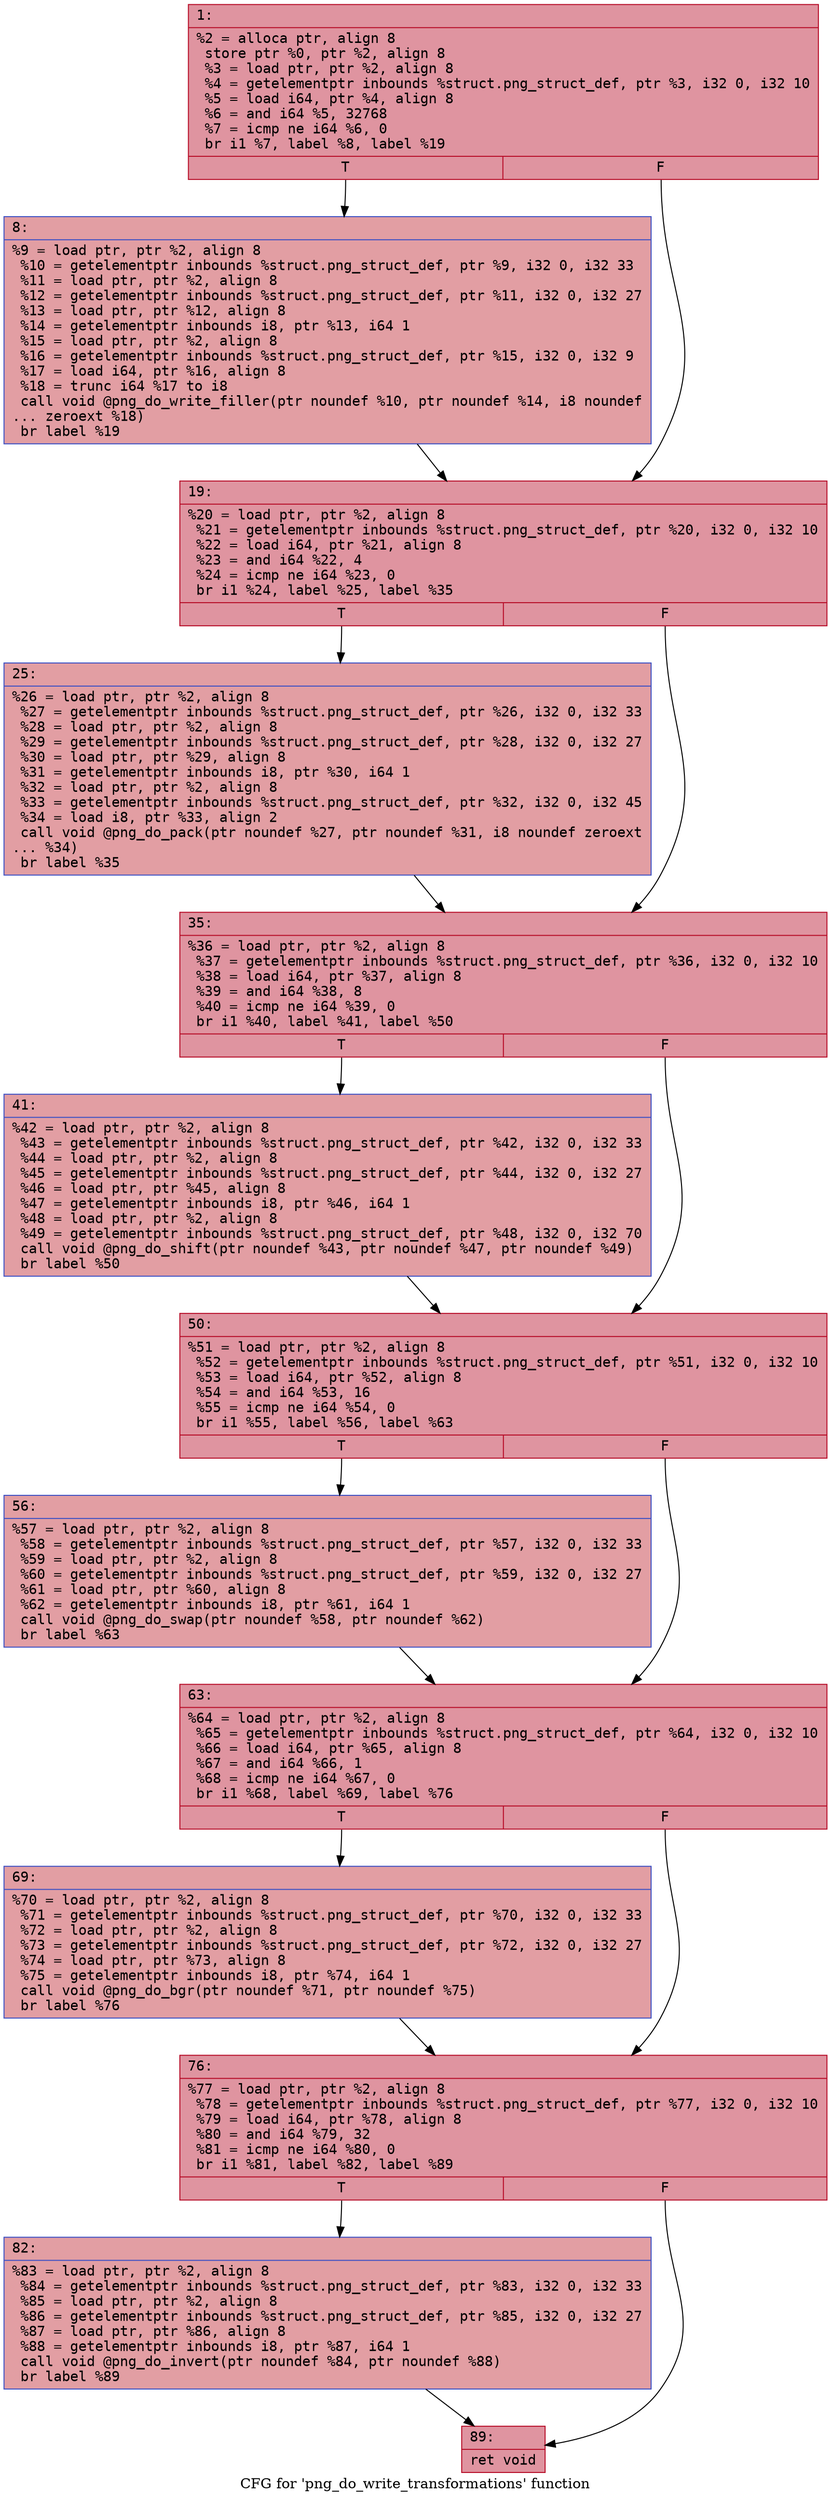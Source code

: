 digraph "CFG for 'png_do_write_transformations' function" {
	label="CFG for 'png_do_write_transformations' function";

	Node0x600003369cc0 [shape=record,color="#b70d28ff", style=filled, fillcolor="#b70d2870" fontname="Courier",label="{1:\l|  %2 = alloca ptr, align 8\l  store ptr %0, ptr %2, align 8\l  %3 = load ptr, ptr %2, align 8\l  %4 = getelementptr inbounds %struct.png_struct_def, ptr %3, i32 0, i32 10\l  %5 = load i64, ptr %4, align 8\l  %6 = and i64 %5, 32768\l  %7 = icmp ne i64 %6, 0\l  br i1 %7, label %8, label %19\l|{<s0>T|<s1>F}}"];
	Node0x600003369cc0:s0 -> Node0x600003369d10[tooltip="1 -> 8\nProbability 50.00%" ];
	Node0x600003369cc0:s1 -> Node0x600003369d60[tooltip="1 -> 19\nProbability 50.00%" ];
	Node0x600003369d10 [shape=record,color="#3d50c3ff", style=filled, fillcolor="#be242e70" fontname="Courier",label="{8:\l|  %9 = load ptr, ptr %2, align 8\l  %10 = getelementptr inbounds %struct.png_struct_def, ptr %9, i32 0, i32 33\l  %11 = load ptr, ptr %2, align 8\l  %12 = getelementptr inbounds %struct.png_struct_def, ptr %11, i32 0, i32 27\l  %13 = load ptr, ptr %12, align 8\l  %14 = getelementptr inbounds i8, ptr %13, i64 1\l  %15 = load ptr, ptr %2, align 8\l  %16 = getelementptr inbounds %struct.png_struct_def, ptr %15, i32 0, i32 9\l  %17 = load i64, ptr %16, align 8\l  %18 = trunc i64 %17 to i8\l  call void @png_do_write_filler(ptr noundef %10, ptr noundef %14, i8 noundef\l... zeroext %18)\l  br label %19\l}"];
	Node0x600003369d10 -> Node0x600003369d60[tooltip="8 -> 19\nProbability 100.00%" ];
	Node0x600003369d60 [shape=record,color="#b70d28ff", style=filled, fillcolor="#b70d2870" fontname="Courier",label="{19:\l|  %20 = load ptr, ptr %2, align 8\l  %21 = getelementptr inbounds %struct.png_struct_def, ptr %20, i32 0, i32 10\l  %22 = load i64, ptr %21, align 8\l  %23 = and i64 %22, 4\l  %24 = icmp ne i64 %23, 0\l  br i1 %24, label %25, label %35\l|{<s0>T|<s1>F}}"];
	Node0x600003369d60:s0 -> Node0x600003369db0[tooltip="19 -> 25\nProbability 50.00%" ];
	Node0x600003369d60:s1 -> Node0x600003369e00[tooltip="19 -> 35\nProbability 50.00%" ];
	Node0x600003369db0 [shape=record,color="#3d50c3ff", style=filled, fillcolor="#be242e70" fontname="Courier",label="{25:\l|  %26 = load ptr, ptr %2, align 8\l  %27 = getelementptr inbounds %struct.png_struct_def, ptr %26, i32 0, i32 33\l  %28 = load ptr, ptr %2, align 8\l  %29 = getelementptr inbounds %struct.png_struct_def, ptr %28, i32 0, i32 27\l  %30 = load ptr, ptr %29, align 8\l  %31 = getelementptr inbounds i8, ptr %30, i64 1\l  %32 = load ptr, ptr %2, align 8\l  %33 = getelementptr inbounds %struct.png_struct_def, ptr %32, i32 0, i32 45\l  %34 = load i8, ptr %33, align 2\l  call void @png_do_pack(ptr noundef %27, ptr noundef %31, i8 noundef zeroext\l... %34)\l  br label %35\l}"];
	Node0x600003369db0 -> Node0x600003369e00[tooltip="25 -> 35\nProbability 100.00%" ];
	Node0x600003369e00 [shape=record,color="#b70d28ff", style=filled, fillcolor="#b70d2870" fontname="Courier",label="{35:\l|  %36 = load ptr, ptr %2, align 8\l  %37 = getelementptr inbounds %struct.png_struct_def, ptr %36, i32 0, i32 10\l  %38 = load i64, ptr %37, align 8\l  %39 = and i64 %38, 8\l  %40 = icmp ne i64 %39, 0\l  br i1 %40, label %41, label %50\l|{<s0>T|<s1>F}}"];
	Node0x600003369e00:s0 -> Node0x600003369e50[tooltip="35 -> 41\nProbability 50.00%" ];
	Node0x600003369e00:s1 -> Node0x600003369ea0[tooltip="35 -> 50\nProbability 50.00%" ];
	Node0x600003369e50 [shape=record,color="#3d50c3ff", style=filled, fillcolor="#be242e70" fontname="Courier",label="{41:\l|  %42 = load ptr, ptr %2, align 8\l  %43 = getelementptr inbounds %struct.png_struct_def, ptr %42, i32 0, i32 33\l  %44 = load ptr, ptr %2, align 8\l  %45 = getelementptr inbounds %struct.png_struct_def, ptr %44, i32 0, i32 27\l  %46 = load ptr, ptr %45, align 8\l  %47 = getelementptr inbounds i8, ptr %46, i64 1\l  %48 = load ptr, ptr %2, align 8\l  %49 = getelementptr inbounds %struct.png_struct_def, ptr %48, i32 0, i32 70\l  call void @png_do_shift(ptr noundef %43, ptr noundef %47, ptr noundef %49)\l  br label %50\l}"];
	Node0x600003369e50 -> Node0x600003369ea0[tooltip="41 -> 50\nProbability 100.00%" ];
	Node0x600003369ea0 [shape=record,color="#b70d28ff", style=filled, fillcolor="#b70d2870" fontname="Courier",label="{50:\l|  %51 = load ptr, ptr %2, align 8\l  %52 = getelementptr inbounds %struct.png_struct_def, ptr %51, i32 0, i32 10\l  %53 = load i64, ptr %52, align 8\l  %54 = and i64 %53, 16\l  %55 = icmp ne i64 %54, 0\l  br i1 %55, label %56, label %63\l|{<s0>T|<s1>F}}"];
	Node0x600003369ea0:s0 -> Node0x600003369ef0[tooltip="50 -> 56\nProbability 50.00%" ];
	Node0x600003369ea0:s1 -> Node0x600003369f40[tooltip="50 -> 63\nProbability 50.00%" ];
	Node0x600003369ef0 [shape=record,color="#3d50c3ff", style=filled, fillcolor="#be242e70" fontname="Courier",label="{56:\l|  %57 = load ptr, ptr %2, align 8\l  %58 = getelementptr inbounds %struct.png_struct_def, ptr %57, i32 0, i32 33\l  %59 = load ptr, ptr %2, align 8\l  %60 = getelementptr inbounds %struct.png_struct_def, ptr %59, i32 0, i32 27\l  %61 = load ptr, ptr %60, align 8\l  %62 = getelementptr inbounds i8, ptr %61, i64 1\l  call void @png_do_swap(ptr noundef %58, ptr noundef %62)\l  br label %63\l}"];
	Node0x600003369ef0 -> Node0x600003369f40[tooltip="56 -> 63\nProbability 100.00%" ];
	Node0x600003369f40 [shape=record,color="#b70d28ff", style=filled, fillcolor="#b70d2870" fontname="Courier",label="{63:\l|  %64 = load ptr, ptr %2, align 8\l  %65 = getelementptr inbounds %struct.png_struct_def, ptr %64, i32 0, i32 10\l  %66 = load i64, ptr %65, align 8\l  %67 = and i64 %66, 1\l  %68 = icmp ne i64 %67, 0\l  br i1 %68, label %69, label %76\l|{<s0>T|<s1>F}}"];
	Node0x600003369f40:s0 -> Node0x600003369f90[tooltip="63 -> 69\nProbability 50.00%" ];
	Node0x600003369f40:s1 -> Node0x600003369fe0[tooltip="63 -> 76\nProbability 50.00%" ];
	Node0x600003369f90 [shape=record,color="#3d50c3ff", style=filled, fillcolor="#be242e70" fontname="Courier",label="{69:\l|  %70 = load ptr, ptr %2, align 8\l  %71 = getelementptr inbounds %struct.png_struct_def, ptr %70, i32 0, i32 33\l  %72 = load ptr, ptr %2, align 8\l  %73 = getelementptr inbounds %struct.png_struct_def, ptr %72, i32 0, i32 27\l  %74 = load ptr, ptr %73, align 8\l  %75 = getelementptr inbounds i8, ptr %74, i64 1\l  call void @png_do_bgr(ptr noundef %71, ptr noundef %75)\l  br label %76\l}"];
	Node0x600003369f90 -> Node0x600003369fe0[tooltip="69 -> 76\nProbability 100.00%" ];
	Node0x600003369fe0 [shape=record,color="#b70d28ff", style=filled, fillcolor="#b70d2870" fontname="Courier",label="{76:\l|  %77 = load ptr, ptr %2, align 8\l  %78 = getelementptr inbounds %struct.png_struct_def, ptr %77, i32 0, i32 10\l  %79 = load i64, ptr %78, align 8\l  %80 = and i64 %79, 32\l  %81 = icmp ne i64 %80, 0\l  br i1 %81, label %82, label %89\l|{<s0>T|<s1>F}}"];
	Node0x600003369fe0:s0 -> Node0x60000336a030[tooltip="76 -> 82\nProbability 50.00%" ];
	Node0x600003369fe0:s1 -> Node0x60000336a080[tooltip="76 -> 89\nProbability 50.00%" ];
	Node0x60000336a030 [shape=record,color="#3d50c3ff", style=filled, fillcolor="#be242e70" fontname="Courier",label="{82:\l|  %83 = load ptr, ptr %2, align 8\l  %84 = getelementptr inbounds %struct.png_struct_def, ptr %83, i32 0, i32 33\l  %85 = load ptr, ptr %2, align 8\l  %86 = getelementptr inbounds %struct.png_struct_def, ptr %85, i32 0, i32 27\l  %87 = load ptr, ptr %86, align 8\l  %88 = getelementptr inbounds i8, ptr %87, i64 1\l  call void @png_do_invert(ptr noundef %84, ptr noundef %88)\l  br label %89\l}"];
	Node0x60000336a030 -> Node0x60000336a080[tooltip="82 -> 89\nProbability 100.00%" ];
	Node0x60000336a080 [shape=record,color="#b70d28ff", style=filled, fillcolor="#b70d2870" fontname="Courier",label="{89:\l|  ret void\l}"];
}
